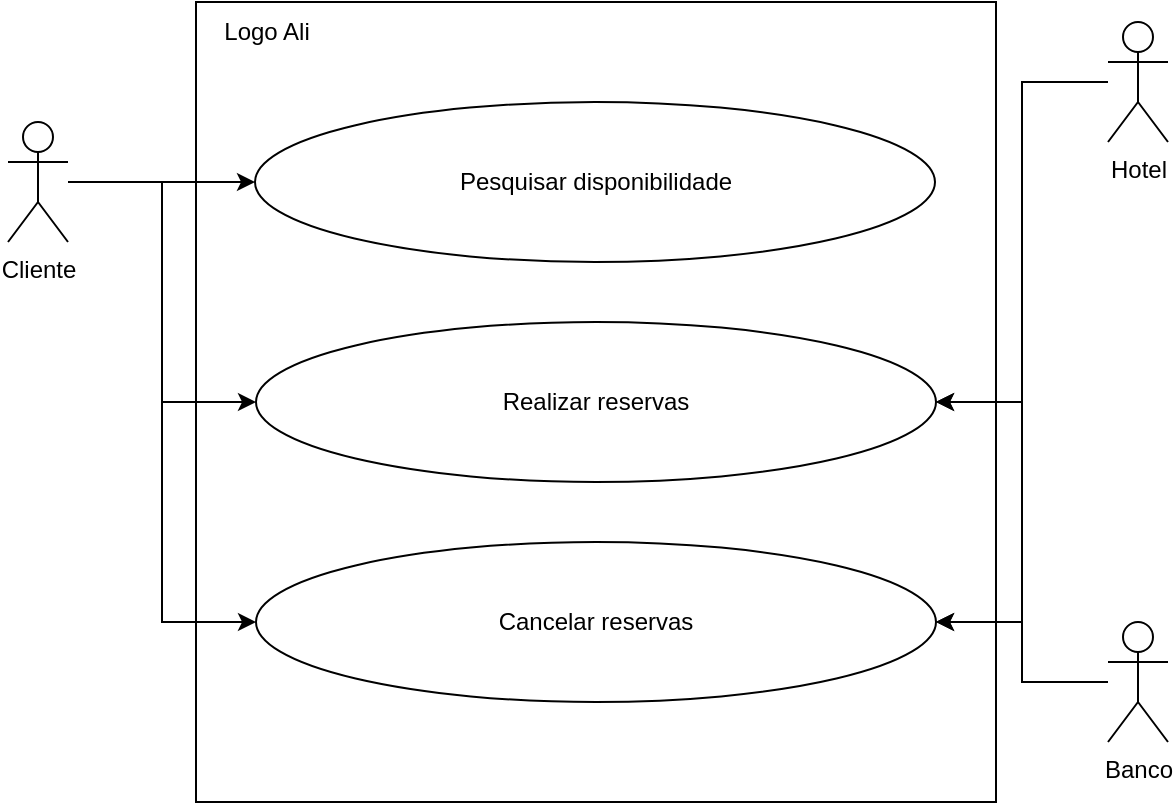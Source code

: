 <mxfile version="24.7.13">
  <diagram name="Página-1" id="w1eofvS61BW5VMOrBXQ5">
    <mxGraphModel dx="839" dy="443" grid="1" gridSize="10" guides="1" tooltips="1" connect="1" arrows="1" fold="1" page="1" pageScale="1" pageWidth="827" pageHeight="1169" math="0" shadow="0">
      <root>
        <mxCell id="0" />
        <mxCell id="1" parent="0" />
        <mxCell id="YfYsBJZ94BNoEyNH1H5l-1" value="" style="whiteSpace=wrap;html=1;aspect=fixed;" vertex="1" parent="1">
          <mxGeometry x="214" y="70" width="400" height="400" as="geometry" />
        </mxCell>
        <mxCell id="YfYsBJZ94BNoEyNH1H5l-2" style="edgeStyle=orthogonalEdgeStyle;rounded=0;orthogonalLoop=1;jettySize=auto;html=1;entryX=0;entryY=0.5;entryDx=0;entryDy=0;" edge="1" parent="1" source="YfYsBJZ94BNoEyNH1H5l-5" target="YfYsBJZ94BNoEyNH1H5l-13">
          <mxGeometry relative="1" as="geometry" />
        </mxCell>
        <mxCell id="YfYsBJZ94BNoEyNH1H5l-3" style="edgeStyle=orthogonalEdgeStyle;rounded=0;orthogonalLoop=1;jettySize=auto;html=1;entryX=0;entryY=0.5;entryDx=0;entryDy=0;" edge="1" parent="1" source="YfYsBJZ94BNoEyNH1H5l-5" target="YfYsBJZ94BNoEyNH1H5l-14">
          <mxGeometry relative="1" as="geometry" />
        </mxCell>
        <mxCell id="YfYsBJZ94BNoEyNH1H5l-4" style="edgeStyle=orthogonalEdgeStyle;rounded=0;orthogonalLoop=1;jettySize=auto;html=1;entryX=0;entryY=0.5;entryDx=0;entryDy=0;" edge="1" parent="1" source="YfYsBJZ94BNoEyNH1H5l-5" target="YfYsBJZ94BNoEyNH1H5l-15">
          <mxGeometry relative="1" as="geometry" />
        </mxCell>
        <mxCell id="YfYsBJZ94BNoEyNH1H5l-5" value="Cliente" style="shape=umlActor;verticalLabelPosition=bottom;verticalAlign=top;html=1;outlineConnect=0;" vertex="1" parent="1">
          <mxGeometry x="120" y="130" width="30" height="60" as="geometry" />
        </mxCell>
        <mxCell id="YfYsBJZ94BNoEyNH1H5l-6" style="edgeStyle=orthogonalEdgeStyle;rounded=0;orthogonalLoop=1;jettySize=auto;html=1;entryX=1;entryY=0.5;entryDx=0;entryDy=0;" edge="1" parent="1" source="YfYsBJZ94BNoEyNH1H5l-8" target="YfYsBJZ94BNoEyNH1H5l-14">
          <mxGeometry relative="1" as="geometry" />
        </mxCell>
        <mxCell id="YfYsBJZ94BNoEyNH1H5l-7" style="edgeStyle=orthogonalEdgeStyle;rounded=0;orthogonalLoop=1;jettySize=auto;html=1;entryX=1;entryY=0.5;entryDx=0;entryDy=0;" edge="1" parent="1" source="YfYsBJZ94BNoEyNH1H5l-8" target="YfYsBJZ94BNoEyNH1H5l-15">
          <mxGeometry relative="1" as="geometry" />
        </mxCell>
        <mxCell id="YfYsBJZ94BNoEyNH1H5l-8" value="Hotel" style="shape=umlActor;verticalLabelPosition=bottom;verticalAlign=top;html=1;outlineConnect=0;" vertex="1" parent="1">
          <mxGeometry x="670" y="80" width="30" height="60" as="geometry" />
        </mxCell>
        <mxCell id="YfYsBJZ94BNoEyNH1H5l-9" style="edgeStyle=orthogonalEdgeStyle;rounded=0;orthogonalLoop=1;jettySize=auto;html=1;entryX=1;entryY=0.5;entryDx=0;entryDy=0;" edge="1" parent="1" source="YfYsBJZ94BNoEyNH1H5l-11" target="YfYsBJZ94BNoEyNH1H5l-14">
          <mxGeometry relative="1" as="geometry" />
        </mxCell>
        <mxCell id="YfYsBJZ94BNoEyNH1H5l-10" style="edgeStyle=orthogonalEdgeStyle;rounded=0;orthogonalLoop=1;jettySize=auto;html=1;entryX=1;entryY=0.5;entryDx=0;entryDy=0;" edge="1" parent="1" source="YfYsBJZ94BNoEyNH1H5l-11" target="YfYsBJZ94BNoEyNH1H5l-15">
          <mxGeometry relative="1" as="geometry" />
        </mxCell>
        <mxCell id="YfYsBJZ94BNoEyNH1H5l-11" value="Banco" style="shape=umlActor;verticalLabelPosition=bottom;verticalAlign=top;html=1;outlineConnect=0;" vertex="1" parent="1">
          <mxGeometry x="670" y="380" width="30" height="60" as="geometry" />
        </mxCell>
        <mxCell id="YfYsBJZ94BNoEyNH1H5l-12" value="Logo Ali" style="text;html=1;align=center;verticalAlign=middle;resizable=0;points=[];autosize=1;strokeColor=none;fillColor=none;" vertex="1" parent="1">
          <mxGeometry x="214" y="70" width="70" height="30" as="geometry" />
        </mxCell>
        <mxCell id="YfYsBJZ94BNoEyNH1H5l-13" value="Pesquisar disponibilidade" style="ellipse;whiteSpace=wrap;html=1;" vertex="1" parent="1">
          <mxGeometry x="243.5" y="120" width="340" height="80" as="geometry" />
        </mxCell>
        <mxCell id="YfYsBJZ94BNoEyNH1H5l-14" value="Realizar reservas" style="ellipse;whiteSpace=wrap;html=1;" vertex="1" parent="1">
          <mxGeometry x="244" y="230" width="340" height="80" as="geometry" />
        </mxCell>
        <mxCell id="YfYsBJZ94BNoEyNH1H5l-15" value="Cancelar reservas" style="ellipse;whiteSpace=wrap;html=1;" vertex="1" parent="1">
          <mxGeometry x="244" y="340" width="340" height="80" as="geometry" />
        </mxCell>
      </root>
    </mxGraphModel>
  </diagram>
</mxfile>
